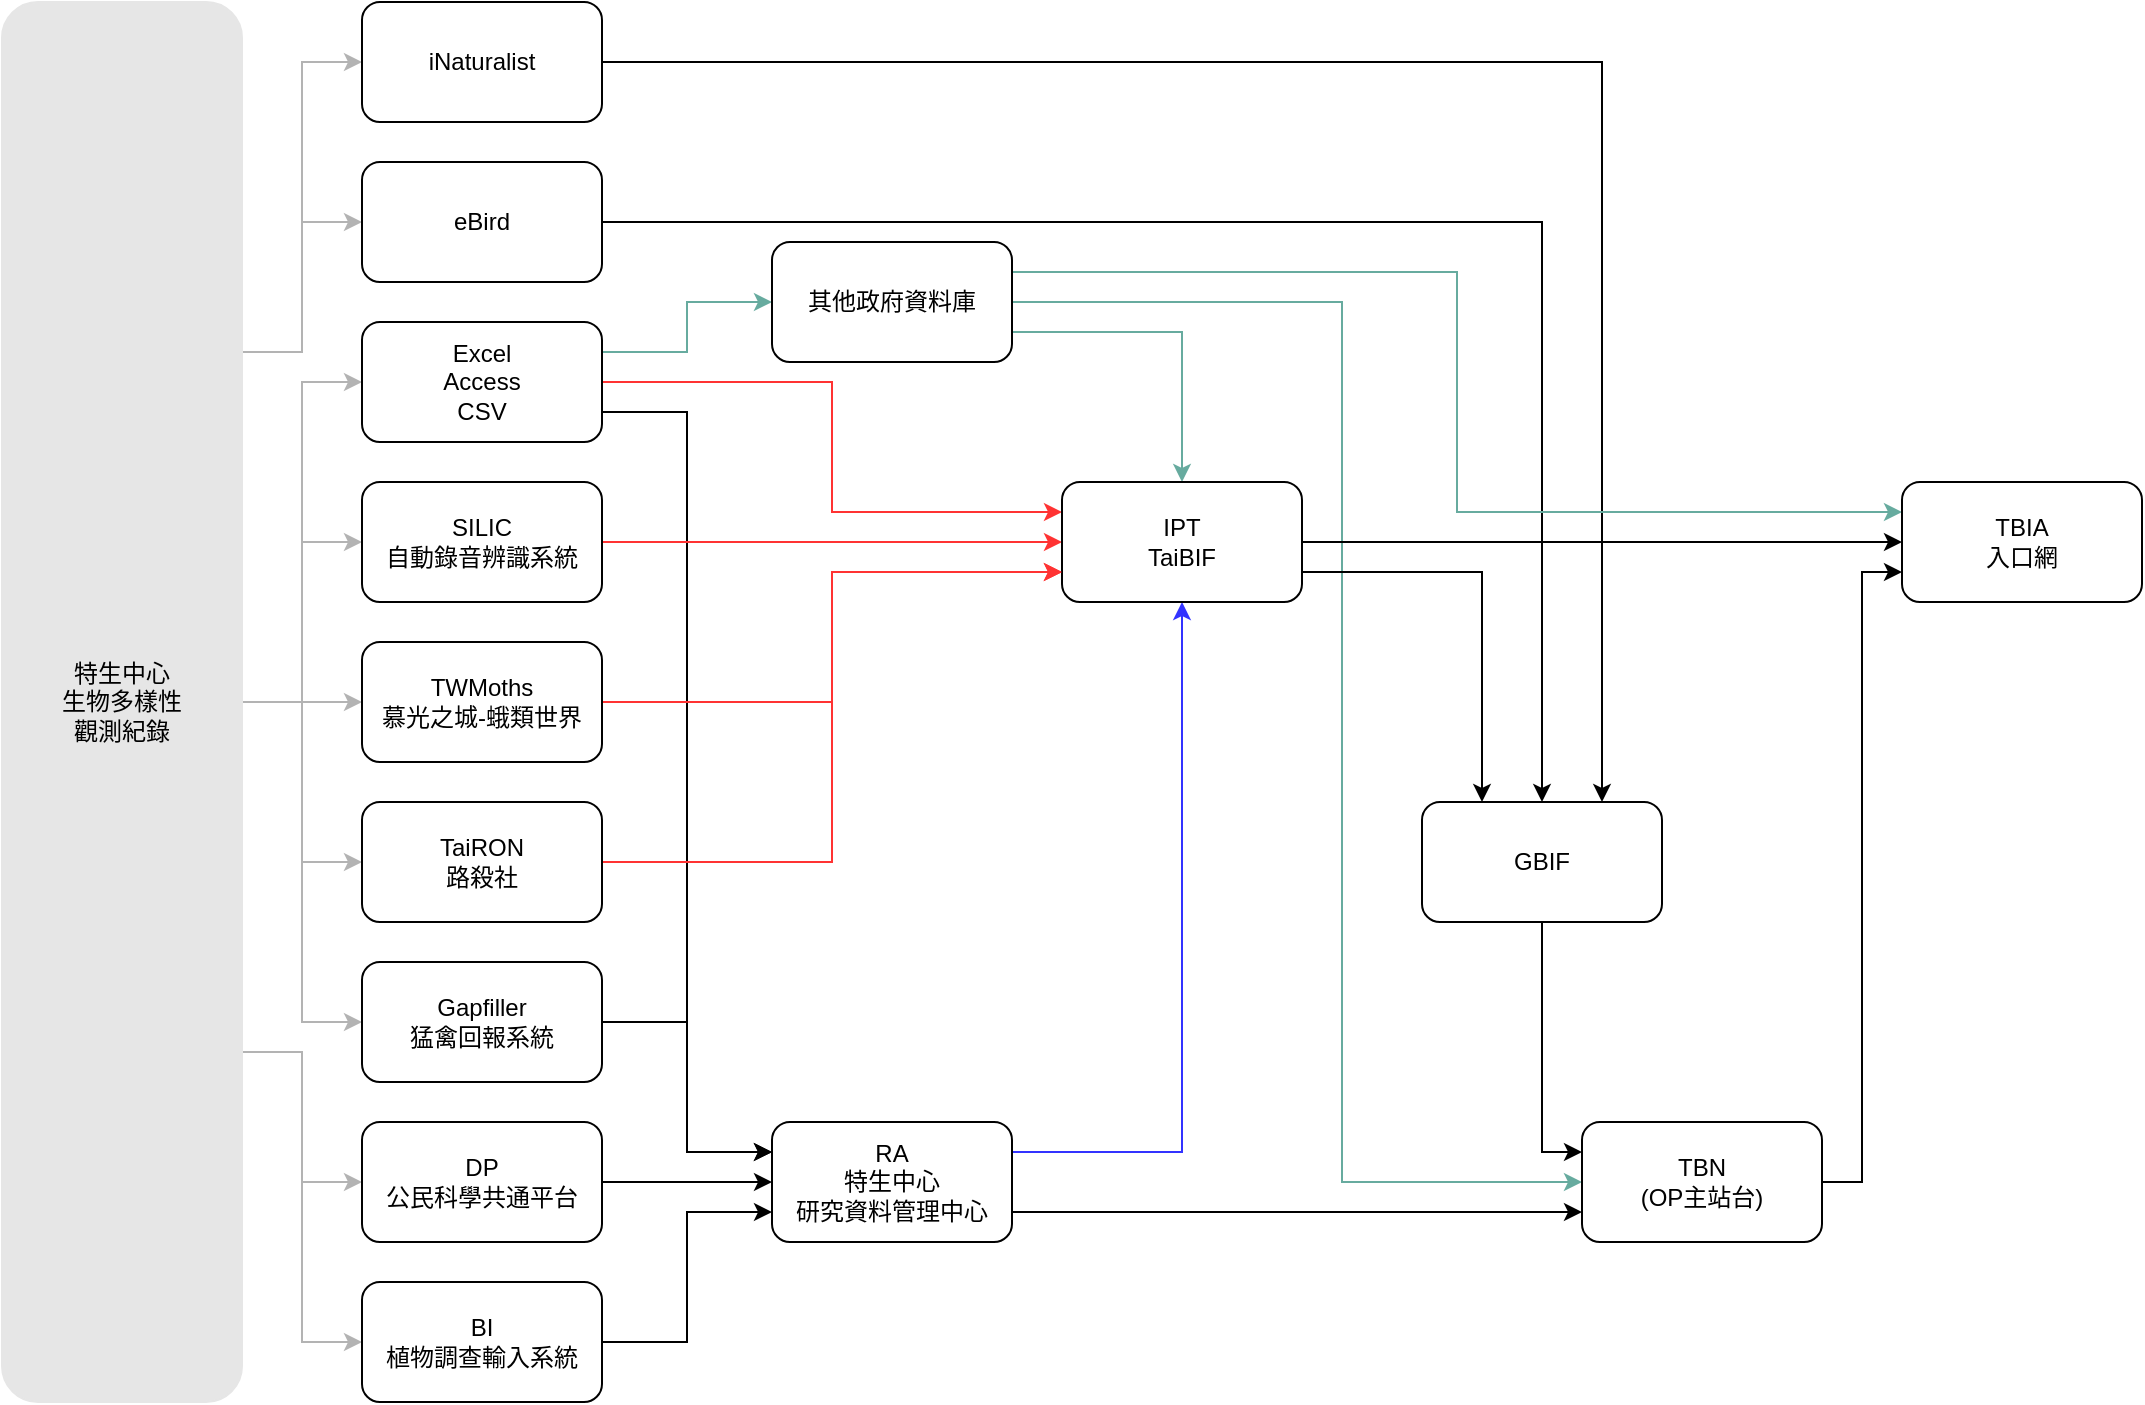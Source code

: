 <mxfile version="20.2.8" type="github">
  <diagram id="rm72Gj8ZxFal6YDLn9Lo" name="Page-1">
    <mxGraphModel dx="1662" dy="752" grid="1" gridSize="10" guides="1" tooltips="1" connect="1" arrows="1" fold="1" page="1" pageScale="1" pageWidth="1169" pageHeight="827" math="0" shadow="0">
      <root>
        <mxCell id="0" />
        <mxCell id="1" parent="0" />
        <mxCell id="_VTtxhrFGdUtf0AvVYgn-45" style="edgeStyle=orthogonalEdgeStyle;rounded=0;orthogonalLoop=1;jettySize=auto;html=1;exitX=1;exitY=0.25;exitDx=0;exitDy=0;entryX=0;entryY=0.5;entryDx=0;entryDy=0;shadow=0;strokeColor=#B3B3B3;fillColor=#FFB366;" edge="1" parent="1" source="uOPO1Oe3B9QStqaCYldA-2" target="uOPO1Oe3B9QStqaCYldA-10">
          <mxGeometry relative="1" as="geometry" />
        </mxCell>
        <mxCell id="_VTtxhrFGdUtf0AvVYgn-46" style="edgeStyle=orthogonalEdgeStyle;rounded=0;orthogonalLoop=1;jettySize=auto;html=1;exitX=1;exitY=0.25;exitDx=0;exitDy=0;shadow=0;strokeColor=#B3B3B3;fillColor=#FFB366;" edge="1" parent="1" source="uOPO1Oe3B9QStqaCYldA-2" target="uOPO1Oe3B9QStqaCYldA-9">
          <mxGeometry relative="1" as="geometry" />
        </mxCell>
        <mxCell id="_VTtxhrFGdUtf0AvVYgn-48" style="edgeStyle=orthogonalEdgeStyle;rounded=0;orthogonalLoop=1;jettySize=auto;html=1;exitX=1;exitY=0.5;exitDx=0;exitDy=0;entryX=0;entryY=0.5;entryDx=0;entryDy=0;shadow=0;strokeColor=#B3B3B3;fillColor=#FFB366;" edge="1" parent="1" source="uOPO1Oe3B9QStqaCYldA-2" target="uOPO1Oe3B9QStqaCYldA-3">
          <mxGeometry relative="1" as="geometry" />
        </mxCell>
        <mxCell id="_VTtxhrFGdUtf0AvVYgn-49" style="edgeStyle=orthogonalEdgeStyle;rounded=0;orthogonalLoop=1;jettySize=auto;html=1;exitX=1;exitY=0.5;exitDx=0;exitDy=0;entryX=0;entryY=0.5;entryDx=0;entryDy=0;shadow=0;strokeColor=#B3B3B3;fillColor=#FFB366;" edge="1" parent="1" source="uOPO1Oe3B9QStqaCYldA-2" target="uOPO1Oe3B9QStqaCYldA-7">
          <mxGeometry relative="1" as="geometry" />
        </mxCell>
        <mxCell id="_VTtxhrFGdUtf0AvVYgn-50" style="edgeStyle=orthogonalEdgeStyle;rounded=0;orthogonalLoop=1;jettySize=auto;html=1;exitX=1;exitY=0.5;exitDx=0;exitDy=0;shadow=0;strokeColor=#B3B3B3;fillColor=#FFB366;" edge="1" parent="1" source="uOPO1Oe3B9QStqaCYldA-2" target="uOPO1Oe3B9QStqaCYldA-8">
          <mxGeometry relative="1" as="geometry" />
        </mxCell>
        <mxCell id="_VTtxhrFGdUtf0AvVYgn-51" style="edgeStyle=orthogonalEdgeStyle;rounded=0;orthogonalLoop=1;jettySize=auto;html=1;exitX=1;exitY=0.5;exitDx=0;exitDy=0;entryX=0;entryY=0.5;entryDx=0;entryDy=0;shadow=0;strokeColor=#B3B3B3;fillColor=#FFB366;" edge="1" parent="1" source="uOPO1Oe3B9QStqaCYldA-2" target="_VTtxhrFGdUtf0AvVYgn-23">
          <mxGeometry relative="1" as="geometry" />
        </mxCell>
        <mxCell id="_VTtxhrFGdUtf0AvVYgn-52" style="edgeStyle=orthogonalEdgeStyle;rounded=0;orthogonalLoop=1;jettySize=auto;html=1;exitX=1;exitY=0.5;exitDx=0;exitDy=0;entryX=0;entryY=0.5;entryDx=0;entryDy=0;shadow=0;strokeColor=#B3B3B3;fillColor=#FFB366;" edge="1" parent="1" source="uOPO1Oe3B9QStqaCYldA-2" target="uOPO1Oe3B9QStqaCYldA-6">
          <mxGeometry relative="1" as="geometry" />
        </mxCell>
        <mxCell id="_VTtxhrFGdUtf0AvVYgn-53" style="edgeStyle=orthogonalEdgeStyle;rounded=0;orthogonalLoop=1;jettySize=auto;html=1;exitX=1;exitY=0.75;exitDx=0;exitDy=0;entryX=0;entryY=0.5;entryDx=0;entryDy=0;shadow=0;strokeColor=#B3B3B3;fillColor=#FFB366;" edge="1" parent="1" source="uOPO1Oe3B9QStqaCYldA-2" target="uOPO1Oe3B9QStqaCYldA-4">
          <mxGeometry relative="1" as="geometry" />
        </mxCell>
        <mxCell id="_VTtxhrFGdUtf0AvVYgn-54" style="edgeStyle=orthogonalEdgeStyle;rounded=0;orthogonalLoop=1;jettySize=auto;html=1;exitX=1;exitY=0.75;exitDx=0;exitDy=0;shadow=0;strokeColor=#B3B3B3;fillColor=#FFB366;" edge="1" parent="1" source="uOPO1Oe3B9QStqaCYldA-2" target="uOPO1Oe3B9QStqaCYldA-5">
          <mxGeometry relative="1" as="geometry" />
        </mxCell>
        <mxCell id="uOPO1Oe3B9QStqaCYldA-2" value="&lt;div&gt;特生中心&lt;/div&gt;&lt;div&gt;生物多樣性&lt;/div&gt;&lt;div&gt;觀測紀錄&lt;/div&gt;" style="rounded=1;whiteSpace=wrap;html=1;strokeColor=#E6E6E6;fillColor=#E6E6E6;" parent="1" vertex="1">
          <mxGeometry x="80" y="40" width="120" height="700" as="geometry" />
        </mxCell>
        <mxCell id="uOPO1Oe3B9QStqaCYldA-18" style="edgeStyle=orthogonalEdgeStyle;rounded=0;orthogonalLoop=1;jettySize=auto;html=1;exitX=1;exitY=0.75;exitDx=0;exitDy=0;entryX=0;entryY=0.25;entryDx=0;entryDy=0;strokeColor=#000000;" parent="1" source="uOPO1Oe3B9QStqaCYldA-3" target="uOPO1Oe3B9QStqaCYldA-11" edge="1">
          <mxGeometry relative="1" as="geometry">
            <Array as="points" />
          </mxGeometry>
        </mxCell>
        <mxCell id="uOPO1Oe3B9QStqaCYldA-33" style="edgeStyle=orthogonalEdgeStyle;rounded=0;orthogonalLoop=1;jettySize=auto;html=1;exitX=1;exitY=0.25;exitDx=0;exitDy=0;entryX=0;entryY=0.5;entryDx=0;entryDy=0;strokeColor=#67AB9F;" parent="1" source="uOPO1Oe3B9QStqaCYldA-3" target="uOPO1Oe3B9QStqaCYldA-13" edge="1">
          <mxGeometry relative="1" as="geometry" />
        </mxCell>
        <mxCell id="_VTtxhrFGdUtf0AvVYgn-32" style="edgeStyle=orthogonalEdgeStyle;rounded=0;orthogonalLoop=1;jettySize=auto;html=1;exitX=1;exitY=0.5;exitDx=0;exitDy=0;entryX=0;entryY=0.25;entryDx=0;entryDy=0;strokeColor=#FF3333;" edge="1" parent="1" source="uOPO1Oe3B9QStqaCYldA-3" target="uOPO1Oe3B9QStqaCYldA-14">
          <mxGeometry relative="1" as="geometry" />
        </mxCell>
        <mxCell id="uOPO1Oe3B9QStqaCYldA-3" value="&lt;div&gt;Excel&lt;/div&gt;&lt;div&gt;Access&lt;/div&gt;&lt;div&gt;CSV&lt;br&gt;&lt;/div&gt;" style="rounded=1;whiteSpace=wrap;html=1;" parent="1" vertex="1">
          <mxGeometry x="260" y="200" width="120" height="60" as="geometry" />
        </mxCell>
        <mxCell id="_VTtxhrFGdUtf0AvVYgn-38" style="edgeStyle=orthogonalEdgeStyle;rounded=0;orthogonalLoop=1;jettySize=auto;html=1;exitX=1;exitY=0.5;exitDx=0;exitDy=0;entryX=0;entryY=0.5;entryDx=0;entryDy=0;" edge="1" parent="1" source="uOPO1Oe3B9QStqaCYldA-4" target="uOPO1Oe3B9QStqaCYldA-11">
          <mxGeometry relative="1" as="geometry" />
        </mxCell>
        <mxCell id="uOPO1Oe3B9QStqaCYldA-4" value="&lt;div&gt;DP&lt;/div&gt;公民科學共通平台" style="rounded=1;whiteSpace=wrap;html=1;" parent="1" vertex="1">
          <mxGeometry x="260" y="600" width="120" height="60" as="geometry" />
        </mxCell>
        <mxCell id="_VTtxhrFGdUtf0AvVYgn-39" style="edgeStyle=orthogonalEdgeStyle;rounded=0;orthogonalLoop=1;jettySize=auto;html=1;exitX=1;exitY=0.5;exitDx=0;exitDy=0;entryX=0;entryY=0.75;entryDx=0;entryDy=0;" edge="1" parent="1" source="uOPO1Oe3B9QStqaCYldA-5" target="uOPO1Oe3B9QStqaCYldA-11">
          <mxGeometry relative="1" as="geometry" />
        </mxCell>
        <mxCell id="uOPO1Oe3B9QStqaCYldA-5" value="&lt;div&gt;BI&lt;/div&gt;植物調查輸入系統" style="rounded=1;whiteSpace=wrap;html=1;" parent="1" vertex="1">
          <mxGeometry x="260" y="680" width="120" height="60" as="geometry" />
        </mxCell>
        <mxCell id="_VTtxhrFGdUtf0AvVYgn-42" style="edgeStyle=orthogonalEdgeStyle;rounded=0;orthogonalLoop=1;jettySize=auto;html=1;exitX=1;exitY=0.5;exitDx=0;exitDy=0;entryX=0;entryY=0.25;entryDx=0;entryDy=0;" edge="1" parent="1" source="uOPO1Oe3B9QStqaCYldA-6" target="uOPO1Oe3B9QStqaCYldA-11">
          <mxGeometry relative="1" as="geometry" />
        </mxCell>
        <mxCell id="uOPO1Oe3B9QStqaCYldA-6" value="&lt;div&gt;Gapfiller&lt;/div&gt;&lt;div&gt;猛禽回報系統&lt;br&gt;&lt;/div&gt;" style="rounded=1;whiteSpace=wrap;html=1;" parent="1" vertex="1">
          <mxGeometry x="260" y="520" width="120" height="60" as="geometry" />
        </mxCell>
        <mxCell id="_VTtxhrFGdUtf0AvVYgn-34" style="edgeStyle=orthogonalEdgeStyle;rounded=0;orthogonalLoop=1;jettySize=auto;html=1;exitX=1;exitY=0.5;exitDx=0;exitDy=0;entryX=0;entryY=0.5;entryDx=0;entryDy=0;strokeColor=#FF3333;" edge="1" parent="1" source="uOPO1Oe3B9QStqaCYldA-7" target="uOPO1Oe3B9QStqaCYldA-14">
          <mxGeometry relative="1" as="geometry" />
        </mxCell>
        <mxCell id="uOPO1Oe3B9QStqaCYldA-7" value="&lt;div&gt;SILIC&lt;/div&gt;自動錄音辨識系統" style="rounded=1;whiteSpace=wrap;html=1;" parent="1" vertex="1">
          <mxGeometry x="260" y="280" width="120" height="60" as="geometry" />
        </mxCell>
        <mxCell id="_VTtxhrFGdUtf0AvVYgn-35" style="edgeStyle=orthogonalEdgeStyle;rounded=0;orthogonalLoop=1;jettySize=auto;html=1;exitX=1;exitY=0.5;exitDx=0;exitDy=0;entryX=0;entryY=0.75;entryDx=0;entryDy=0;strokeColor=#FF3333;" edge="1" parent="1" source="uOPO1Oe3B9QStqaCYldA-8" target="uOPO1Oe3B9QStqaCYldA-14">
          <mxGeometry relative="1" as="geometry" />
        </mxCell>
        <mxCell id="uOPO1Oe3B9QStqaCYldA-8" value="&lt;div&gt;TWMoths&lt;/div&gt;&lt;div&gt;慕光之城-蛾類世界&lt;br&gt;&lt;/div&gt;" style="rounded=1;whiteSpace=wrap;html=1;" parent="1" vertex="1">
          <mxGeometry x="260" y="360" width="120" height="60" as="geometry" />
        </mxCell>
        <mxCell id="_VTtxhrFGdUtf0AvVYgn-4" style="edgeStyle=orthogonalEdgeStyle;rounded=0;orthogonalLoop=1;jettySize=auto;html=1;exitX=1;exitY=0.5;exitDx=0;exitDy=0;entryX=0.5;entryY=0;entryDx=0;entryDy=0;strokeColor=#000000;" edge="1" parent="1" source="uOPO1Oe3B9QStqaCYldA-9" target="uOPO1Oe3B9QStqaCYldA-25">
          <mxGeometry relative="1" as="geometry" />
        </mxCell>
        <mxCell id="uOPO1Oe3B9QStqaCYldA-9" value="&lt;div&gt;eBird&lt;/div&gt;" style="rounded=1;whiteSpace=wrap;html=1;" parent="1" vertex="1">
          <mxGeometry x="260" y="120" width="120" height="60" as="geometry" />
        </mxCell>
        <mxCell id="_VTtxhrFGdUtf0AvVYgn-5" style="edgeStyle=orthogonalEdgeStyle;rounded=0;orthogonalLoop=1;jettySize=auto;html=1;exitX=1;exitY=0.5;exitDx=0;exitDy=0;entryX=0.75;entryY=0;entryDx=0;entryDy=0;strokeColor=#000000;" edge="1" parent="1" source="uOPO1Oe3B9QStqaCYldA-10" target="uOPO1Oe3B9QStqaCYldA-25">
          <mxGeometry relative="1" as="geometry">
            <mxPoint x="710" y="280" as="targetPoint" />
          </mxGeometry>
        </mxCell>
        <mxCell id="uOPO1Oe3B9QStqaCYldA-10" value="iNaturalist" style="rounded=1;whiteSpace=wrap;html=1;" parent="1" vertex="1">
          <mxGeometry x="260" y="40" width="120" height="60" as="geometry" />
        </mxCell>
        <mxCell id="uOPO1Oe3B9QStqaCYldA-24" style="edgeStyle=orthogonalEdgeStyle;rounded=0;orthogonalLoop=1;jettySize=auto;html=1;entryX=0;entryY=0.75;entryDx=0;entryDy=0;exitX=1;exitY=0.75;exitDx=0;exitDy=0;" parent="1" source="uOPO1Oe3B9QStqaCYldA-11" target="uOPO1Oe3B9QStqaCYldA-23" edge="1">
          <mxGeometry relative="1" as="geometry">
            <mxPoint x="580" y="640" as="sourcePoint" />
          </mxGeometry>
        </mxCell>
        <mxCell id="_VTtxhrFGdUtf0AvVYgn-1" style="edgeStyle=orthogonalEdgeStyle;rounded=0;orthogonalLoop=1;jettySize=auto;html=1;exitX=1;exitY=0.25;exitDx=0;exitDy=0;entryX=0.5;entryY=1;entryDx=0;entryDy=0;strokeColor=#3333FF;shadow=0;" edge="1" parent="1" source="uOPO1Oe3B9QStqaCYldA-11" target="uOPO1Oe3B9QStqaCYldA-14">
          <mxGeometry relative="1" as="geometry" />
        </mxCell>
        <mxCell id="uOPO1Oe3B9QStqaCYldA-11" value="&lt;div&gt;RA&lt;/div&gt;&lt;div&gt;特生中心&lt;/div&gt;&lt;div&gt;研究資料管理中心&lt;br&gt;&lt;/div&gt;" style="rounded=1;whiteSpace=wrap;html=1;" parent="1" vertex="1">
          <mxGeometry x="465" y="600" width="120" height="60" as="geometry" />
        </mxCell>
        <mxCell id="_VTtxhrFGdUtf0AvVYgn-41" style="edgeStyle=orthogonalEdgeStyle;rounded=0;orthogonalLoop=1;jettySize=auto;html=1;entryX=0.5;entryY=0;entryDx=0;entryDy=0;strokeColor=#67AB9F;exitX=1;exitY=0.75;exitDx=0;exitDy=0;" edge="1" parent="1" source="uOPO1Oe3B9QStqaCYldA-13" target="uOPO1Oe3B9QStqaCYldA-14">
          <mxGeometry relative="1" as="geometry">
            <mxPoint x="580" y="190" as="sourcePoint" />
          </mxGeometry>
        </mxCell>
        <mxCell id="_VTtxhrFGdUtf0AvVYgn-43" style="edgeStyle=orthogonalEdgeStyle;rounded=0;orthogonalLoop=1;jettySize=auto;html=1;exitX=1;exitY=0.25;exitDx=0;exitDy=0;entryX=0;entryY=0.25;entryDx=0;entryDy=0;shadow=0;strokeColor=#67AB9F;fillColor=#FFB366;" edge="1" parent="1" source="uOPO1Oe3B9QStqaCYldA-13" target="_VTtxhrFGdUtf0AvVYgn-7">
          <mxGeometry relative="1" as="geometry" />
        </mxCell>
        <mxCell id="_VTtxhrFGdUtf0AvVYgn-60" style="edgeStyle=orthogonalEdgeStyle;rounded=0;orthogonalLoop=1;jettySize=auto;html=1;exitX=1;exitY=0.5;exitDx=0;exitDy=0;entryX=0;entryY=0.5;entryDx=0;entryDy=0;shadow=0;strokeColor=#67AB9F;fillColor=#FFB366;" edge="1" parent="1" source="uOPO1Oe3B9QStqaCYldA-13" target="uOPO1Oe3B9QStqaCYldA-23">
          <mxGeometry relative="1" as="geometry">
            <Array as="points">
              <mxPoint x="750" y="190" />
              <mxPoint x="750" y="630" />
            </Array>
          </mxGeometry>
        </mxCell>
        <mxCell id="uOPO1Oe3B9QStqaCYldA-13" value="其他政府資料庫" style="rounded=1;whiteSpace=wrap;html=1;" parent="1" vertex="1">
          <mxGeometry x="465" y="160" width="120" height="60" as="geometry" />
        </mxCell>
        <mxCell id="_VTtxhrFGdUtf0AvVYgn-11" style="edgeStyle=orthogonalEdgeStyle;rounded=0;orthogonalLoop=1;jettySize=auto;html=1;exitX=1;exitY=0.5;exitDx=0;exitDy=0;entryX=0;entryY=0.5;entryDx=0;entryDy=0;strokeColor=#000000;" edge="1" parent="1" source="uOPO1Oe3B9QStqaCYldA-14" target="_VTtxhrFGdUtf0AvVYgn-7">
          <mxGeometry relative="1" as="geometry" />
        </mxCell>
        <mxCell id="_VTtxhrFGdUtf0AvVYgn-55" style="edgeStyle=orthogonalEdgeStyle;rounded=0;orthogonalLoop=1;jettySize=auto;html=1;exitX=1;exitY=0.75;exitDx=0;exitDy=0;entryX=0.25;entryY=0;entryDx=0;entryDy=0;shadow=0;strokeColor=#000000;fillColor=#FFB366;" edge="1" parent="1" source="uOPO1Oe3B9QStqaCYldA-14" target="uOPO1Oe3B9QStqaCYldA-25">
          <mxGeometry relative="1" as="geometry" />
        </mxCell>
        <mxCell id="uOPO1Oe3B9QStqaCYldA-14" value="&lt;div&gt;IPT&lt;/div&gt;&lt;div&gt;TaiBIF&lt;br&gt;&lt;/div&gt;" style="rounded=1;whiteSpace=wrap;html=1;" parent="1" vertex="1">
          <mxGeometry x="610" y="280" width="120" height="60" as="geometry" />
        </mxCell>
        <mxCell id="_VTtxhrFGdUtf0AvVYgn-10" style="edgeStyle=orthogonalEdgeStyle;rounded=0;orthogonalLoop=1;jettySize=auto;html=1;exitX=1;exitY=0.5;exitDx=0;exitDy=0;entryX=0;entryY=0.75;entryDx=0;entryDy=0;" edge="1" parent="1" source="uOPO1Oe3B9QStqaCYldA-23" target="_VTtxhrFGdUtf0AvVYgn-7">
          <mxGeometry relative="1" as="geometry" />
        </mxCell>
        <mxCell id="uOPO1Oe3B9QStqaCYldA-23" value="&lt;div&gt;TBN&lt;/div&gt;&lt;div&gt;(OP主站台)&lt;br&gt;&lt;/div&gt;" style="rounded=1;whiteSpace=wrap;html=1;" parent="1" vertex="1">
          <mxGeometry x="870" y="600" width="120" height="60" as="geometry" />
        </mxCell>
        <mxCell id="_VTtxhrFGdUtf0AvVYgn-3" style="edgeStyle=orthogonalEdgeStyle;rounded=0;orthogonalLoop=1;jettySize=auto;html=1;exitX=0.5;exitY=1;exitDx=0;exitDy=0;entryX=0;entryY=0.25;entryDx=0;entryDy=0;" edge="1" parent="1" source="uOPO1Oe3B9QStqaCYldA-25" target="uOPO1Oe3B9QStqaCYldA-23">
          <mxGeometry relative="1" as="geometry" />
        </mxCell>
        <mxCell id="uOPO1Oe3B9QStqaCYldA-25" value="GBIF" style="rounded=1;whiteSpace=wrap;html=1;" parent="1" vertex="1">
          <mxGeometry x="790" y="440" width="120" height="60" as="geometry" />
        </mxCell>
        <mxCell id="_VTtxhrFGdUtf0AvVYgn-7" value="&lt;div&gt;TBIA&lt;/div&gt;入口網" style="rounded=1;whiteSpace=wrap;html=1;" vertex="1" parent="1">
          <mxGeometry x="1030" y="280" width="120" height="60" as="geometry" />
        </mxCell>
        <mxCell id="_VTtxhrFGdUtf0AvVYgn-37" style="edgeStyle=orthogonalEdgeStyle;rounded=0;orthogonalLoop=1;jettySize=auto;html=1;exitX=1;exitY=0.5;exitDx=0;exitDy=0;entryX=0;entryY=0.75;entryDx=0;entryDy=0;strokeColor=#FF3333;" edge="1" parent="1" source="_VTtxhrFGdUtf0AvVYgn-23" target="uOPO1Oe3B9QStqaCYldA-14">
          <mxGeometry relative="1" as="geometry" />
        </mxCell>
        <mxCell id="_VTtxhrFGdUtf0AvVYgn-23" value="&lt;div&gt;TaiRON&lt;/div&gt;&lt;div&gt;路殺社&lt;br&gt;&lt;/div&gt;" style="rounded=1;whiteSpace=wrap;html=1;" vertex="1" parent="1">
          <mxGeometry x="260" y="440" width="120" height="60" as="geometry" />
        </mxCell>
      </root>
    </mxGraphModel>
  </diagram>
</mxfile>
